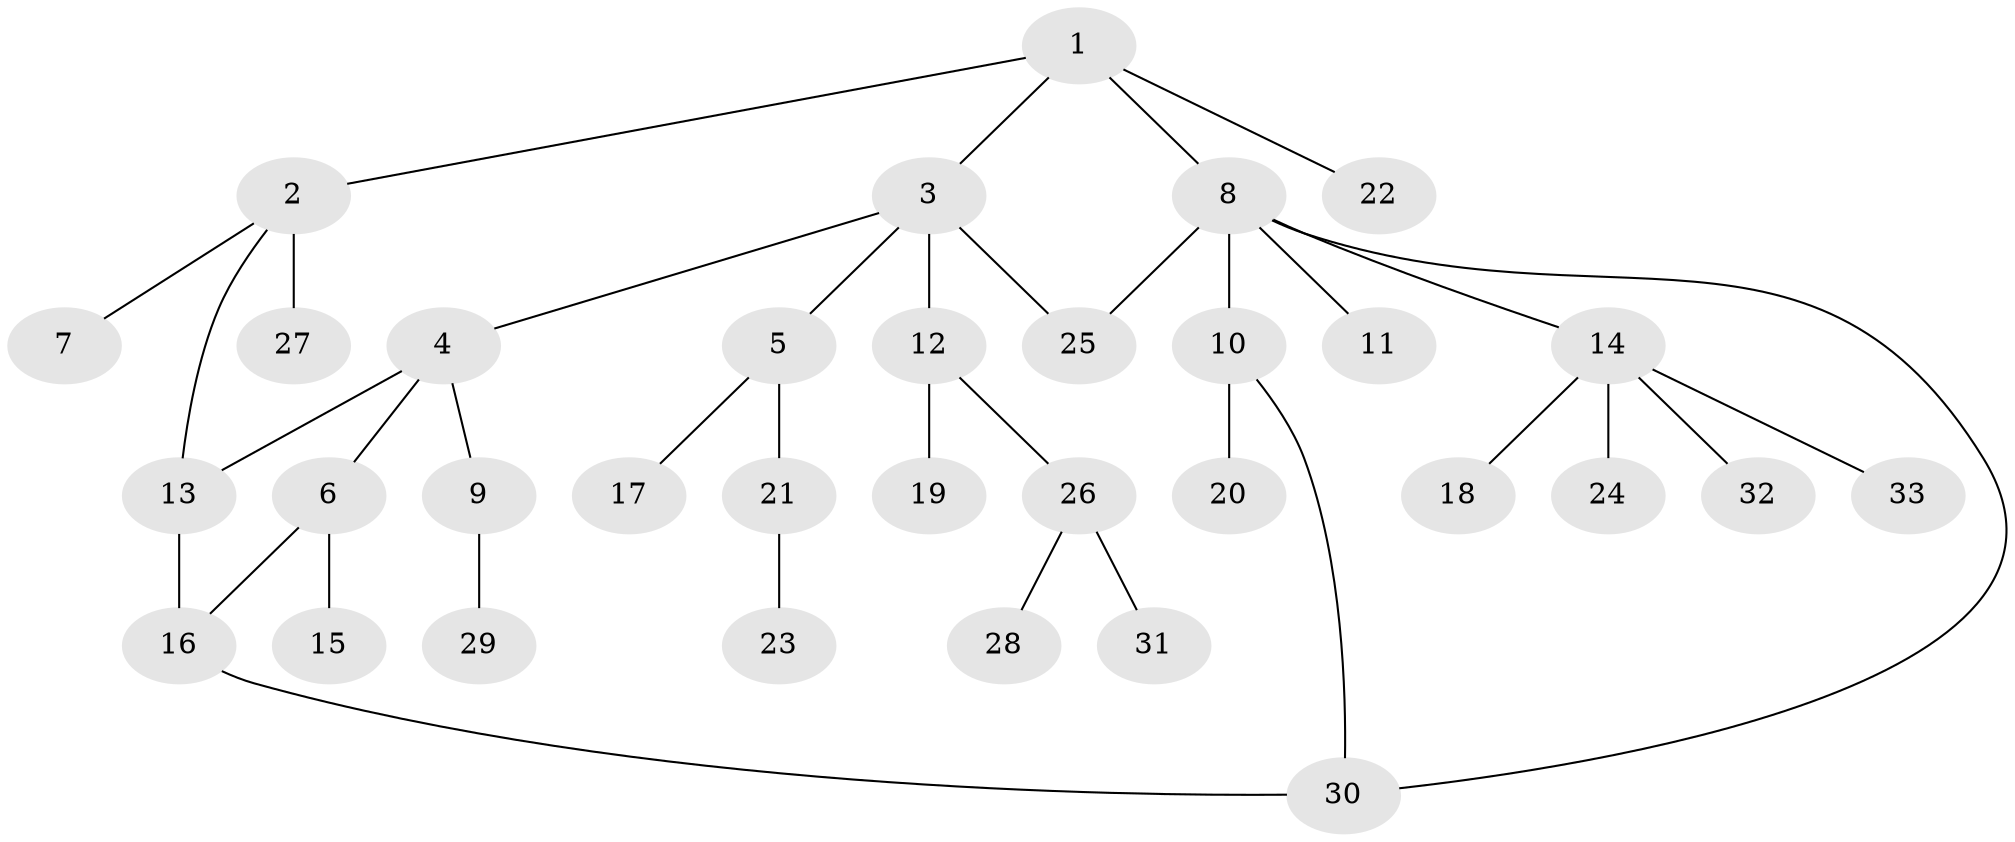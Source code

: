 // original degree distribution, {5: 0.045454545454545456, 3: 0.13636363636363635, 4: 0.07575757575757576, 2: 0.2878787878787879, 1: 0.42424242424242425, 6: 0.030303030303030304}
// Generated by graph-tools (version 1.1) at 2025/34/03/09/25 02:34:11]
// undirected, 33 vertices, 37 edges
graph export_dot {
graph [start="1"]
  node [color=gray90,style=filled];
  1;
  2;
  3;
  4;
  5;
  6;
  7;
  8;
  9;
  10;
  11;
  12;
  13;
  14;
  15;
  16;
  17;
  18;
  19;
  20;
  21;
  22;
  23;
  24;
  25;
  26;
  27;
  28;
  29;
  30;
  31;
  32;
  33;
  1 -- 2 [weight=1.0];
  1 -- 3 [weight=1.0];
  1 -- 8 [weight=1.0];
  1 -- 22 [weight=1.0];
  2 -- 7 [weight=1.0];
  2 -- 13 [weight=1.0];
  2 -- 27 [weight=2.0];
  3 -- 4 [weight=1.0];
  3 -- 5 [weight=1.0];
  3 -- 12 [weight=1.0];
  3 -- 25 [weight=1.0];
  4 -- 6 [weight=1.0];
  4 -- 9 [weight=1.0];
  4 -- 13 [weight=2.0];
  5 -- 17 [weight=1.0];
  5 -- 21 [weight=1.0];
  6 -- 15 [weight=1.0];
  6 -- 16 [weight=1.0];
  8 -- 10 [weight=1.0];
  8 -- 11 [weight=1.0];
  8 -- 14 [weight=1.0];
  8 -- 25 [weight=1.0];
  8 -- 30 [weight=1.0];
  9 -- 29 [weight=1.0];
  10 -- 20 [weight=1.0];
  10 -- 30 [weight=1.0];
  12 -- 19 [weight=3.0];
  12 -- 26 [weight=1.0];
  13 -- 16 [weight=1.0];
  14 -- 18 [weight=1.0];
  14 -- 24 [weight=1.0];
  14 -- 32 [weight=1.0];
  14 -- 33 [weight=1.0];
  16 -- 30 [weight=1.0];
  21 -- 23 [weight=2.0];
  26 -- 28 [weight=1.0];
  26 -- 31 [weight=1.0];
}
